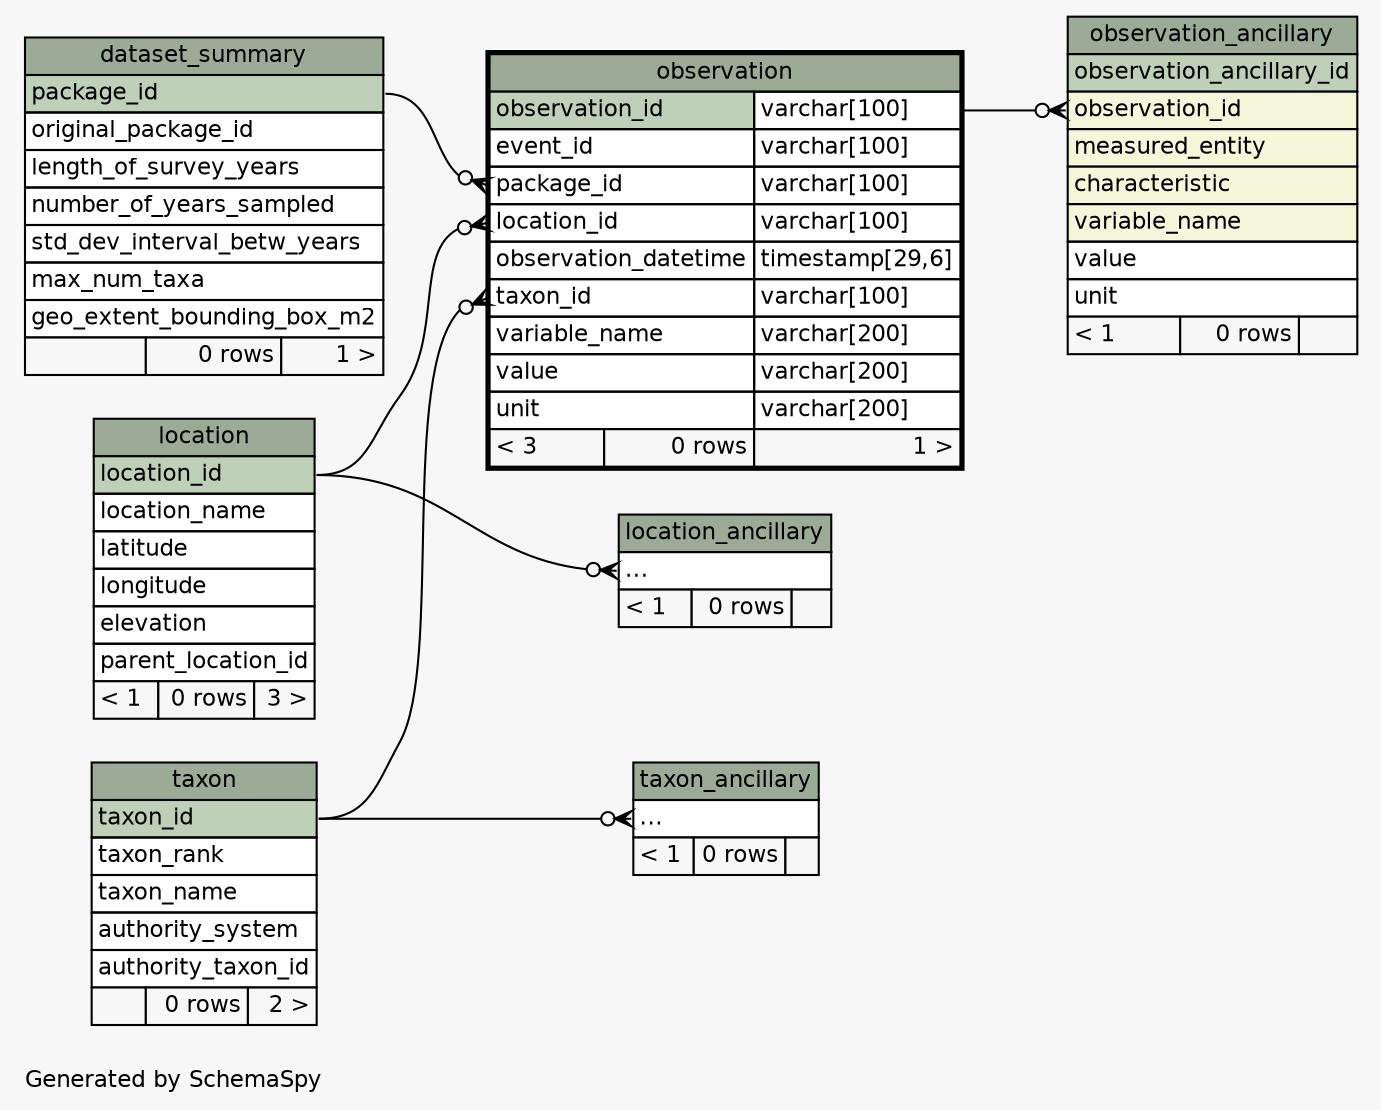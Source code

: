 // dot 2.38.0 on Mac OS X 10.11.6
// SchemaSpy rev 590
digraph "twoDegreesRelationshipsDiagram" {
  graph [
    rankdir="RL"
    bgcolor="#f7f7f7"
    label="\nGenerated by SchemaSpy"
    labeljust="l"
    nodesep="0.18"
    ranksep="0.46"
    fontname="Helvetica"
    fontsize="11"
  ];
  node [
    fontname="Helvetica"
    fontsize="11"
    shape="plaintext"
  ];
  edge [
    arrowsize="0.8"
  ];
  "location_ancillary":"elipses":w -> "location":"location_id":e [arrowhead=none dir=back arrowtail=crowodot];
  "observation":"location_id":w -> "location":"location_id":e [arrowhead=none dir=back arrowtail=crowodot];
  "observation":"package_id":w -> "dataset_summary":"package_id":e [arrowhead=none dir=back arrowtail=crowodot];
  "observation":"taxon_id":w -> "taxon":"taxon_id":e [arrowhead=none dir=back arrowtail=crowodot];
  "observation_ancillary":"observation_id":w -> "observation":"observation_id.type":e [arrowhead=none dir=back arrowtail=crowodot];
  "taxon_ancillary":"elipses":w -> "taxon":"taxon_id":e [arrowhead=none dir=back arrowtail=crowodot];
  "dataset_summary" [
    label=<
    <TABLE BORDER="0" CELLBORDER="1" CELLSPACING="0" BGCOLOR="#ffffff">
      <TR><TD COLSPAN="3" BGCOLOR="#9bab96" ALIGN="CENTER">dataset_summary</TD></TR>
      <TR><TD PORT="package_id" COLSPAN="3" BGCOLOR="#bed1b8" ALIGN="LEFT">package_id</TD></TR>
      <TR><TD PORT="original_package_id" COLSPAN="3" ALIGN="LEFT">original_package_id</TD></TR>
      <TR><TD PORT="length_of_survey_years" COLSPAN="3" ALIGN="LEFT">length_of_survey_years</TD></TR>
      <TR><TD PORT="number_of_years_sampled" COLSPAN="3" ALIGN="LEFT">number_of_years_sampled</TD></TR>
      <TR><TD PORT="std_dev_interval_betw_years" COLSPAN="3" ALIGN="LEFT">std_dev_interval_betw_years</TD></TR>
      <TR><TD PORT="max_num_taxa" COLSPAN="3" ALIGN="LEFT">max_num_taxa</TD></TR>
      <TR><TD PORT="geo_extent_bounding_box_m2" COLSPAN="3" ALIGN="LEFT">geo_extent_bounding_box_m2</TD></TR>
      <TR><TD ALIGN="LEFT" BGCOLOR="#f7f7f7">  </TD><TD ALIGN="RIGHT" BGCOLOR="#f7f7f7">0 rows</TD><TD ALIGN="RIGHT" BGCOLOR="#f7f7f7">1 &gt;</TD></TR>
    </TABLE>>
    URL="dataset_summary.html"
    tooltip="dataset_summary"
  ];
  "location" [
    label=<
    <TABLE BORDER="0" CELLBORDER="1" CELLSPACING="0" BGCOLOR="#ffffff">
      <TR><TD COLSPAN="3" BGCOLOR="#9bab96" ALIGN="CENTER">location</TD></TR>
      <TR><TD PORT="location_id" COLSPAN="3" BGCOLOR="#bed1b8" ALIGN="LEFT">location_id</TD></TR>
      <TR><TD PORT="location_name" COLSPAN="3" ALIGN="LEFT">location_name</TD></TR>
      <TR><TD PORT="latitude" COLSPAN="3" ALIGN="LEFT">latitude</TD></TR>
      <TR><TD PORT="longitude" COLSPAN="3" ALIGN="LEFT">longitude</TD></TR>
      <TR><TD PORT="elevation" COLSPAN="3" ALIGN="LEFT">elevation</TD></TR>
      <TR><TD PORT="parent_location_id" COLSPAN="3" ALIGN="LEFT">parent_location_id</TD></TR>
      <TR><TD ALIGN="LEFT" BGCOLOR="#f7f7f7">&lt; 1</TD><TD ALIGN="RIGHT" BGCOLOR="#f7f7f7">0 rows</TD><TD ALIGN="RIGHT" BGCOLOR="#f7f7f7">3 &gt;</TD></TR>
    </TABLE>>
    URL="location.html"
    tooltip="location"
  ];
  "location_ancillary" [
    label=<
    <TABLE BORDER="0" CELLBORDER="1" CELLSPACING="0" BGCOLOR="#ffffff">
      <TR><TD COLSPAN="3" BGCOLOR="#9bab96" ALIGN="CENTER">location_ancillary</TD></TR>
      <TR><TD PORT="elipses" COLSPAN="3" ALIGN="LEFT">...</TD></TR>
      <TR><TD ALIGN="LEFT" BGCOLOR="#f7f7f7">&lt; 1</TD><TD ALIGN="RIGHT" BGCOLOR="#f7f7f7">0 rows</TD><TD ALIGN="RIGHT" BGCOLOR="#f7f7f7">  </TD></TR>
    </TABLE>>
    URL="location_ancillary.html"
    tooltip="location_ancillary"
  ];
  "observation" [
    label=<
    <TABLE BORDER="2" CELLBORDER="1" CELLSPACING="0" BGCOLOR="#ffffff">
      <TR><TD COLSPAN="3" BGCOLOR="#9bab96" ALIGN="CENTER">observation</TD></TR>
      <TR><TD PORT="observation_id" COLSPAN="2" BGCOLOR="#bed1b8" ALIGN="LEFT">observation_id</TD><TD PORT="observation_id.type" ALIGN="LEFT">varchar[100]</TD></TR>
      <TR><TD PORT="event_id" COLSPAN="2" ALIGN="LEFT">event_id</TD><TD PORT="event_id.type" ALIGN="LEFT">varchar[100]</TD></TR>
      <TR><TD PORT="package_id" COLSPAN="2" ALIGN="LEFT">package_id</TD><TD PORT="package_id.type" ALIGN="LEFT">varchar[100]</TD></TR>
      <TR><TD PORT="location_id" COLSPAN="2" ALIGN="LEFT">location_id</TD><TD PORT="location_id.type" ALIGN="LEFT">varchar[100]</TD></TR>
      <TR><TD PORT="observation_datetime" COLSPAN="2" ALIGN="LEFT">observation_datetime</TD><TD PORT="observation_datetime.type" ALIGN="LEFT">timestamp[29,6]</TD></TR>
      <TR><TD PORT="taxon_id" COLSPAN="2" ALIGN="LEFT">taxon_id</TD><TD PORT="taxon_id.type" ALIGN="LEFT">varchar[100]</TD></TR>
      <TR><TD PORT="variable_name" COLSPAN="2" ALIGN="LEFT">variable_name</TD><TD PORT="variable_name.type" ALIGN="LEFT">varchar[200]</TD></TR>
      <TR><TD PORT="value" COLSPAN="2" ALIGN="LEFT">value</TD><TD PORT="value.type" ALIGN="LEFT">varchar[200]</TD></TR>
      <TR><TD PORT="unit" COLSPAN="2" ALIGN="LEFT">unit</TD><TD PORT="unit.type" ALIGN="LEFT">varchar[200]</TD></TR>
      <TR><TD ALIGN="LEFT" BGCOLOR="#f7f7f7">&lt; 3</TD><TD ALIGN="RIGHT" BGCOLOR="#f7f7f7">0 rows</TD><TD ALIGN="RIGHT" BGCOLOR="#f7f7f7">1 &gt;</TD></TR>
    </TABLE>>
    URL="observation.html"
    tooltip="observation"
  ];
  "observation_ancillary" [
    label=<
    <TABLE BORDER="0" CELLBORDER="1" CELLSPACING="0" BGCOLOR="#ffffff">
      <TR><TD COLSPAN="3" BGCOLOR="#9bab96" ALIGN="CENTER">observation_ancillary</TD></TR>
      <TR><TD PORT="observation_ancillary_id" COLSPAN="3" BGCOLOR="#bed1b8" ALIGN="LEFT">observation_ancillary_id</TD></TR>
      <TR><TD PORT="observation_id" COLSPAN="3" BGCOLOR="#f4f7da" ALIGN="LEFT">observation_id</TD></TR>
      <TR><TD PORT="measured_entity" COLSPAN="3" BGCOLOR="#f4f7da" ALIGN="LEFT">measured_entity</TD></TR>
      <TR><TD PORT="characteristic" COLSPAN="3" BGCOLOR="#f4f7da" ALIGN="LEFT">characteristic</TD></TR>
      <TR><TD PORT="variable_name" COLSPAN="3" BGCOLOR="#f4f7da" ALIGN="LEFT">variable_name</TD></TR>
      <TR><TD PORT="value" COLSPAN="3" ALIGN="LEFT">value</TD></TR>
      <TR><TD PORT="unit" COLSPAN="3" ALIGN="LEFT">unit</TD></TR>
      <TR><TD ALIGN="LEFT" BGCOLOR="#f7f7f7">&lt; 1</TD><TD ALIGN="RIGHT" BGCOLOR="#f7f7f7">0 rows</TD><TD ALIGN="RIGHT" BGCOLOR="#f7f7f7">  </TD></TR>
    </TABLE>>
    URL="observation_ancillary.html"
    tooltip="observation_ancillary"
  ];
  "taxon" [
    label=<
    <TABLE BORDER="0" CELLBORDER="1" CELLSPACING="0" BGCOLOR="#ffffff">
      <TR><TD COLSPAN="3" BGCOLOR="#9bab96" ALIGN="CENTER">taxon</TD></TR>
      <TR><TD PORT="taxon_id" COLSPAN="3" BGCOLOR="#bed1b8" ALIGN="LEFT">taxon_id</TD></TR>
      <TR><TD PORT="taxon_rank" COLSPAN="3" ALIGN="LEFT">taxon_rank</TD></TR>
      <TR><TD PORT="taxon_name" COLSPAN="3" ALIGN="LEFT">taxon_name</TD></TR>
      <TR><TD PORT="authority_system" COLSPAN="3" ALIGN="LEFT">authority_system</TD></TR>
      <TR><TD PORT="authority_taxon_id" COLSPAN="3" ALIGN="LEFT">authority_taxon_id</TD></TR>
      <TR><TD ALIGN="LEFT" BGCOLOR="#f7f7f7">  </TD><TD ALIGN="RIGHT" BGCOLOR="#f7f7f7">0 rows</TD><TD ALIGN="RIGHT" BGCOLOR="#f7f7f7">2 &gt;</TD></TR>
    </TABLE>>
    URL="taxon.html"
    tooltip="taxon"
  ];
  "taxon_ancillary" [
    label=<
    <TABLE BORDER="0" CELLBORDER="1" CELLSPACING="0" BGCOLOR="#ffffff">
      <TR><TD COLSPAN="3" BGCOLOR="#9bab96" ALIGN="CENTER">taxon_ancillary</TD></TR>
      <TR><TD PORT="elipses" COLSPAN="3" ALIGN="LEFT">...</TD></TR>
      <TR><TD ALIGN="LEFT" BGCOLOR="#f7f7f7">&lt; 1</TD><TD ALIGN="RIGHT" BGCOLOR="#f7f7f7">0 rows</TD><TD ALIGN="RIGHT" BGCOLOR="#f7f7f7">  </TD></TR>
    </TABLE>>
    URL="taxon_ancillary.html"
    tooltip="taxon_ancillary"
  ];
}
